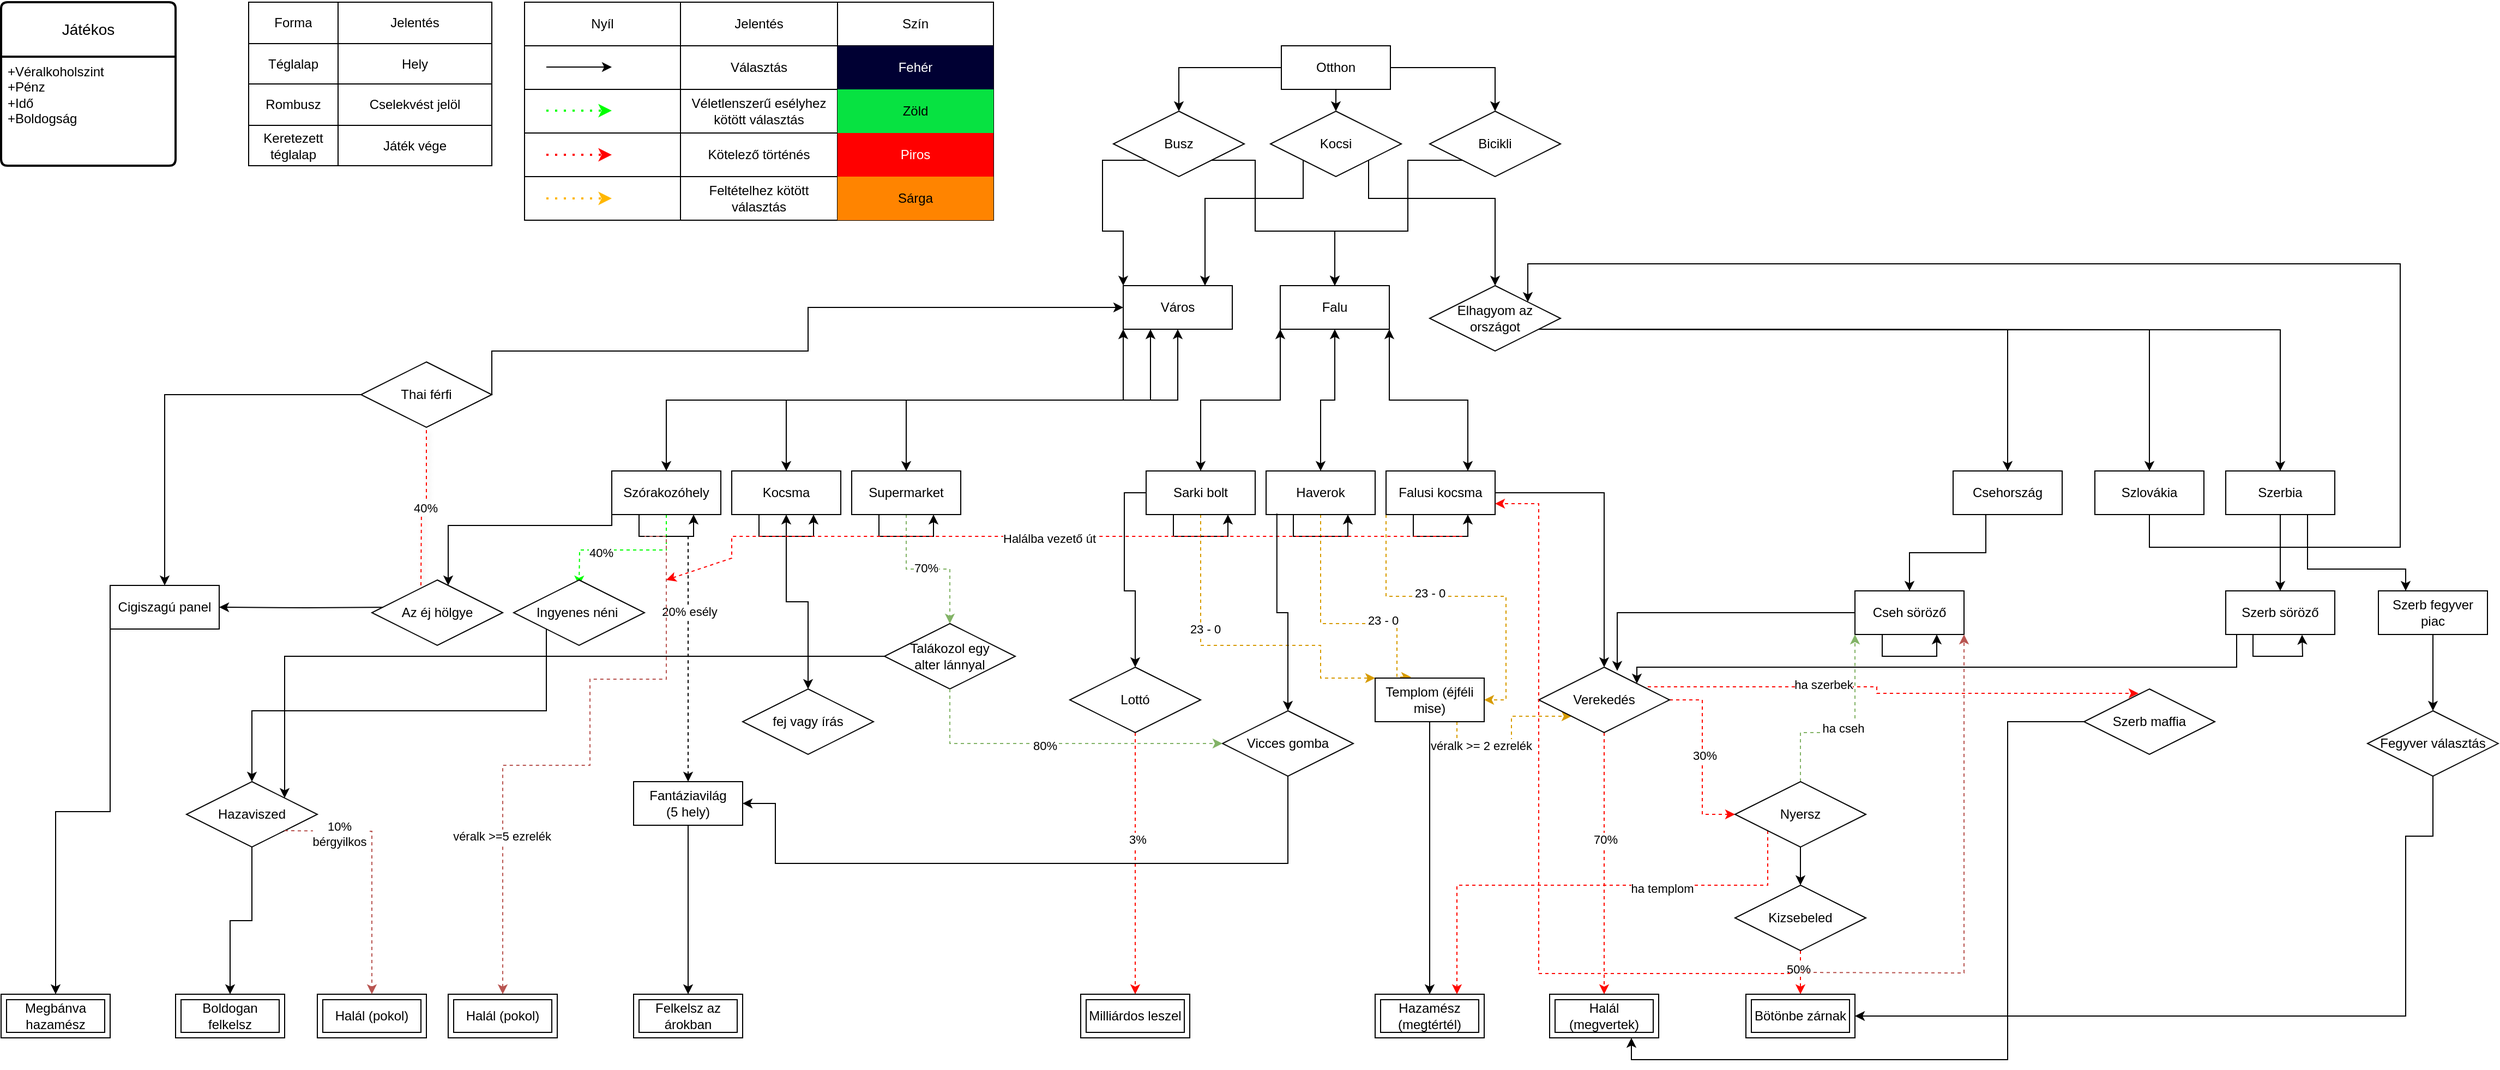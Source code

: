 <mxfile version="22.0.8" type="device">
  <diagram name="1 oldal" id="NKUjbfIIkNCAXG6hOmBV">
    <mxGraphModel dx="2261" dy="790" grid="1" gridSize="10" guides="1" tooltips="1" connect="1" arrows="1" fold="1" page="1" pageScale="1" pageWidth="827" pageHeight="1169" math="0" shadow="0">
      <root>
        <mxCell id="0" />
        <mxCell id="1" parent="0" />
        <mxCell id="3YcAJ76opa_9jH1ES2YX-13" style="edgeStyle=orthogonalEdgeStyle;rounded=0;orthogonalLoop=1;jettySize=auto;html=1;exitX=0;exitY=0.5;exitDx=0;exitDy=0;entryX=0.5;entryY=0;entryDx=0;entryDy=0;" parent="1" source="3YcAJ76opa_9jH1ES2YX-1" target="3YcAJ76opa_9jH1ES2YX-11" edge="1">
          <mxGeometry relative="1" as="geometry" />
        </mxCell>
        <mxCell id="3YcAJ76opa_9jH1ES2YX-14" style="edgeStyle=orthogonalEdgeStyle;rounded=0;orthogonalLoop=1;jettySize=auto;html=1;exitX=0.5;exitY=1;exitDx=0;exitDy=0;entryX=0.5;entryY=0;entryDx=0;entryDy=0;" parent="1" source="3YcAJ76opa_9jH1ES2YX-1" target="3YcAJ76opa_9jH1ES2YX-9" edge="1">
          <mxGeometry relative="1" as="geometry" />
        </mxCell>
        <mxCell id="3YcAJ76opa_9jH1ES2YX-15" style="edgeStyle=orthogonalEdgeStyle;rounded=0;orthogonalLoop=1;jettySize=auto;html=1;exitX=1;exitY=0.5;exitDx=0;exitDy=0;entryX=0.5;entryY=0;entryDx=0;entryDy=0;" parent="1" source="3YcAJ76opa_9jH1ES2YX-1" target="3YcAJ76opa_9jH1ES2YX-12" edge="1">
          <mxGeometry relative="1" as="geometry" />
        </mxCell>
        <mxCell id="3YcAJ76opa_9jH1ES2YX-1" value="Otthon" style="whiteSpace=wrap;html=1;align=center;" parent="1" vertex="1">
          <mxGeometry x="364" y="50" width="100" height="40" as="geometry" />
        </mxCell>
        <mxCell id="3YcAJ76opa_9jH1ES2YX-24" style="edgeStyle=orthogonalEdgeStyle;rounded=0;orthogonalLoop=1;jettySize=auto;html=1;exitX=0;exitY=1;exitDx=0;exitDy=0;entryX=0.5;entryY=0;entryDx=0;entryDy=0;startArrow=classic;startFill=1;" parent="1" source="3YcAJ76opa_9jH1ES2YX-5" target="3YcAJ76opa_9jH1ES2YX-23" edge="1">
          <mxGeometry relative="1" as="geometry" />
        </mxCell>
        <mxCell id="3YcAJ76opa_9jH1ES2YX-27" style="edgeStyle=orthogonalEdgeStyle;rounded=0;orthogonalLoop=1;jettySize=auto;html=1;exitX=0.25;exitY=1;exitDx=0;exitDy=0;entryX=0.5;entryY=0;entryDx=0;entryDy=0;startArrow=classic;startFill=1;" parent="1" source="3YcAJ76opa_9jH1ES2YX-5" target="3YcAJ76opa_9jH1ES2YX-25" edge="1">
          <mxGeometry relative="1" as="geometry" />
        </mxCell>
        <mxCell id="3YcAJ76opa_9jH1ES2YX-29" style="edgeStyle=orthogonalEdgeStyle;rounded=0;orthogonalLoop=1;jettySize=auto;html=1;exitX=0.5;exitY=1;exitDx=0;exitDy=0;entryX=0.5;entryY=0;entryDx=0;entryDy=0;startArrow=classic;startFill=1;" parent="1" source="3YcAJ76opa_9jH1ES2YX-5" target="3YcAJ76opa_9jH1ES2YX-28" edge="1">
          <mxGeometry relative="1" as="geometry" />
        </mxCell>
        <mxCell id="3YcAJ76opa_9jH1ES2YX-5" value="Város" style="whiteSpace=wrap;html=1;align=center;" parent="1" vertex="1">
          <mxGeometry x="219" y="270" width="100" height="40" as="geometry" />
        </mxCell>
        <mxCell id="3YcAJ76opa_9jH1ES2YX-33" style="edgeStyle=orthogonalEdgeStyle;rounded=0;orthogonalLoop=1;jettySize=auto;html=1;exitX=0;exitY=1;exitDx=0;exitDy=0;entryX=0.5;entryY=0;entryDx=0;entryDy=0;startArrow=classic;startFill=1;" parent="1" source="3YcAJ76opa_9jH1ES2YX-6" target="3YcAJ76opa_9jH1ES2YX-32" edge="1">
          <mxGeometry relative="1" as="geometry" />
        </mxCell>
        <mxCell id="3YcAJ76opa_9jH1ES2YX-49" style="edgeStyle=orthogonalEdgeStyle;rounded=0;orthogonalLoop=1;jettySize=auto;html=1;exitX=0.5;exitY=1;exitDx=0;exitDy=0;entryX=0.5;entryY=0;entryDx=0;entryDy=0;startArrow=classic;startFill=1;" parent="1" source="3YcAJ76opa_9jH1ES2YX-6" target="3YcAJ76opa_9jH1ES2YX-34" edge="1">
          <mxGeometry relative="1" as="geometry" />
        </mxCell>
        <mxCell id="3YcAJ76opa_9jH1ES2YX-52" style="edgeStyle=orthogonalEdgeStyle;rounded=0;orthogonalLoop=1;jettySize=auto;html=1;exitX=1;exitY=1;exitDx=0;exitDy=0;entryX=0.75;entryY=0;entryDx=0;entryDy=0;startArrow=classic;startFill=1;" parent="1" source="3YcAJ76opa_9jH1ES2YX-6" target="3YcAJ76opa_9jH1ES2YX-36" edge="1">
          <mxGeometry relative="1" as="geometry" />
        </mxCell>
        <mxCell id="3YcAJ76opa_9jH1ES2YX-6" value="Falu" style="whiteSpace=wrap;html=1;align=center;" parent="1" vertex="1">
          <mxGeometry x="363" y="270" width="100" height="40" as="geometry" />
        </mxCell>
        <mxCell id="3YcAJ76opa_9jH1ES2YX-46" style="edgeStyle=orthogonalEdgeStyle;rounded=0;orthogonalLoop=1;jettySize=auto;html=1;exitX=1;exitY=1;exitDx=0;exitDy=0;entryX=0.5;entryY=0;entryDx=0;entryDy=0;" parent="1" target="3YcAJ76opa_9jH1ES2YX-45" edge="1">
          <mxGeometry relative="1" as="geometry">
            <mxPoint x="610" y="310" as="sourcePoint" />
          </mxGeometry>
        </mxCell>
        <mxCell id="3YcAJ76opa_9jH1ES2YX-47" style="edgeStyle=orthogonalEdgeStyle;rounded=0;orthogonalLoop=1;jettySize=auto;html=1;exitX=0.75;exitY=1;exitDx=0;exitDy=0;entryX=0.5;entryY=0;entryDx=0;entryDy=0;" parent="1" target="3YcAJ76opa_9jH1ES2YX-44" edge="1">
          <mxGeometry relative="1" as="geometry">
            <mxPoint x="585" y="310" as="sourcePoint" />
          </mxGeometry>
        </mxCell>
        <mxCell id="3YcAJ76opa_9jH1ES2YX-48" style="edgeStyle=orthogonalEdgeStyle;rounded=0;orthogonalLoop=1;jettySize=auto;html=1;exitX=0.5;exitY=1;exitDx=0;exitDy=0;entryX=0.5;entryY=0;entryDx=0;entryDy=0;" parent="1" target="3YcAJ76opa_9jH1ES2YX-43" edge="1">
          <mxGeometry relative="1" as="geometry">
            <mxPoint x="560" y="310" as="sourcePoint" />
          </mxGeometry>
        </mxCell>
        <mxCell id="3YcAJ76opa_9jH1ES2YX-17" style="edgeStyle=orthogonalEdgeStyle;rounded=0;orthogonalLoop=1;jettySize=auto;html=1;exitX=1;exitY=1;exitDx=0;exitDy=0;entryX=0.5;entryY=0;entryDx=0;entryDy=0;" parent="1" source="3YcAJ76opa_9jH1ES2YX-9" edge="1">
          <mxGeometry relative="1" as="geometry">
            <mxPoint x="560" y="270" as="targetPoint" />
            <Array as="points">
              <mxPoint x="444" y="190" />
              <mxPoint x="560" y="190" />
            </Array>
          </mxGeometry>
        </mxCell>
        <mxCell id="3YcAJ76opa_9jH1ES2YX-21" style="edgeStyle=orthogonalEdgeStyle;rounded=0;orthogonalLoop=1;jettySize=auto;html=1;exitX=0;exitY=1;exitDx=0;exitDy=0;entryX=0.75;entryY=0;entryDx=0;entryDy=0;" parent="1" source="3YcAJ76opa_9jH1ES2YX-9" target="3YcAJ76opa_9jH1ES2YX-5" edge="1">
          <mxGeometry relative="1" as="geometry">
            <Array as="points">
              <mxPoint x="384" y="190" />
              <mxPoint x="294" y="190" />
            </Array>
          </mxGeometry>
        </mxCell>
        <mxCell id="3YcAJ76opa_9jH1ES2YX-9" value="Kocsi" style="shape=rhombus;perimeter=rhombusPerimeter;whiteSpace=wrap;html=1;align=center;" parent="1" vertex="1">
          <mxGeometry x="354" y="110" width="120" height="60" as="geometry" />
        </mxCell>
        <mxCell id="3YcAJ76opa_9jH1ES2YX-19" style="edgeStyle=orthogonalEdgeStyle;rounded=0;orthogonalLoop=1;jettySize=auto;html=1;exitX=1;exitY=1;exitDx=0;exitDy=0;entryX=0.5;entryY=0;entryDx=0;entryDy=0;" parent="1" source="3YcAJ76opa_9jH1ES2YX-11" target="3YcAJ76opa_9jH1ES2YX-6" edge="1">
          <mxGeometry relative="1" as="geometry">
            <Array as="points">
              <mxPoint x="340" y="155" />
              <mxPoint x="340" y="220" />
              <mxPoint x="413" y="220" />
            </Array>
          </mxGeometry>
        </mxCell>
        <mxCell id="3YcAJ76opa_9jH1ES2YX-22" style="edgeStyle=orthogonalEdgeStyle;rounded=0;orthogonalLoop=1;jettySize=auto;html=1;exitX=0;exitY=1;exitDx=0;exitDy=0;entryX=0;entryY=0;entryDx=0;entryDy=0;" parent="1" source="3YcAJ76opa_9jH1ES2YX-11" target="3YcAJ76opa_9jH1ES2YX-5" edge="1">
          <mxGeometry relative="1" as="geometry">
            <Array as="points">
              <mxPoint x="200" y="155" />
              <mxPoint x="200" y="220" />
              <mxPoint x="219" y="220" />
            </Array>
          </mxGeometry>
        </mxCell>
        <mxCell id="3YcAJ76opa_9jH1ES2YX-11" value="Busz" style="shape=rhombus;perimeter=rhombusPerimeter;whiteSpace=wrap;html=1;align=center;" parent="1" vertex="1">
          <mxGeometry x="210" y="110" width="120" height="60" as="geometry" />
        </mxCell>
        <mxCell id="3YcAJ76opa_9jH1ES2YX-20" style="edgeStyle=orthogonalEdgeStyle;rounded=0;orthogonalLoop=1;jettySize=auto;html=1;exitX=0;exitY=1;exitDx=0;exitDy=0;entryX=0.5;entryY=0;entryDx=0;entryDy=0;" parent="1" source="3YcAJ76opa_9jH1ES2YX-12" target="3YcAJ76opa_9jH1ES2YX-6" edge="1">
          <mxGeometry relative="1" as="geometry">
            <Array as="points">
              <mxPoint x="480" y="155" />
              <mxPoint x="480" y="220" />
              <mxPoint x="413" y="220" />
            </Array>
          </mxGeometry>
        </mxCell>
        <mxCell id="3YcAJ76opa_9jH1ES2YX-12" value="Bicikli" style="shape=rhombus;perimeter=rhombusPerimeter;whiteSpace=wrap;html=1;align=center;" parent="1" vertex="1">
          <mxGeometry x="500" y="110" width="120" height="60" as="geometry" />
        </mxCell>
        <mxCell id="3YcAJ76opa_9jH1ES2YX-58" style="edgeStyle=orthogonalEdgeStyle;rounded=0;orthogonalLoop=1;jettySize=auto;html=1;exitX=0;exitY=1;exitDx=0;exitDy=0;entryX=0.5;entryY=0;entryDx=0;entryDy=0;" parent="1" source="3YcAJ76opa_9jH1ES2YX-23" edge="1">
          <mxGeometry relative="1" as="geometry">
            <mxPoint x="-400" y="545" as="targetPoint" />
            <Array as="points">
              <mxPoint x="-250" y="490" />
              <mxPoint x="-400" y="490" />
            </Array>
          </mxGeometry>
        </mxCell>
        <mxCell id="3YcAJ76opa_9jH1ES2YX-59" style="edgeStyle=orthogonalEdgeStyle;rounded=0;orthogonalLoop=1;jettySize=auto;html=1;exitX=0.5;exitY=1;exitDx=0;exitDy=0;entryX=0.5;entryY=0;entryDx=0;entryDy=0;dashed=1;fillColor=#cdeb8b;strokeColor=#00ff00;" parent="1" source="3YcAJ76opa_9jH1ES2YX-23" edge="1">
          <mxGeometry relative="1" as="geometry">
            <mxPoint x="-280.0" y="545" as="targetPoint" />
          </mxGeometry>
        </mxCell>
        <mxCell id="3YcAJ76opa_9jH1ES2YX-119" value="40%" style="edgeLabel;html=1;align=center;verticalAlign=middle;resizable=0;points=[];" parent="3YcAJ76opa_9jH1ES2YX-59" vertex="1" connectable="0">
          <mxGeometry x="0.287" y="2" relative="1" as="geometry">
            <mxPoint as="offset" />
          </mxGeometry>
        </mxCell>
        <mxCell id="3YcAJ76opa_9jH1ES2YX-23" value="Szórakozóhely" style="whiteSpace=wrap;html=1;align=center;gradientColor=none;perimeterSpacing=0;glass=0;" parent="1" vertex="1">
          <mxGeometry x="-250" y="440" width="100" height="40" as="geometry" />
        </mxCell>
        <mxCell id="3YcAJ76opa_9jH1ES2YX-137" style="edgeStyle=orthogonalEdgeStyle;rounded=0;orthogonalLoop=1;jettySize=auto;html=1;exitX=0.5;exitY=1;exitDx=0;exitDy=0;entryX=0.5;entryY=0;entryDx=0;entryDy=0;startArrow=classic;startFill=1;" parent="1" source="3YcAJ76opa_9jH1ES2YX-25" target="3YcAJ76opa_9jH1ES2YX-136" edge="1">
          <mxGeometry relative="1" as="geometry" />
        </mxCell>
        <mxCell id="3YcAJ76opa_9jH1ES2YX-25" value="Kocsma" style="whiteSpace=wrap;html=1;align=center;" parent="1" vertex="1">
          <mxGeometry x="-140" y="440" width="100" height="40" as="geometry" />
        </mxCell>
        <mxCell id="3YcAJ76opa_9jH1ES2YX-132" style="edgeStyle=orthogonalEdgeStyle;rounded=0;orthogonalLoop=1;jettySize=auto;html=1;exitX=0.5;exitY=1;exitDx=0;exitDy=0;entryX=0.5;entryY=0;entryDx=0;entryDy=0;dashed=1;fillColor=#d5e8d4;strokeColor=#82b366;" parent="1" source="3YcAJ76opa_9jH1ES2YX-28" target="3YcAJ76opa_9jH1ES2YX-130" edge="1">
          <mxGeometry relative="1" as="geometry" />
        </mxCell>
        <mxCell id="3YcAJ76opa_9jH1ES2YX-133" value="70%" style="edgeLabel;html=1;align=center;verticalAlign=middle;resizable=0;points=[];" parent="3YcAJ76opa_9jH1ES2YX-132" vertex="1" connectable="0">
          <mxGeometry x="-0.036" y="1" relative="1" as="geometry">
            <mxPoint as="offset" />
          </mxGeometry>
        </mxCell>
        <mxCell id="3YcAJ76opa_9jH1ES2YX-28" value="Supermarket" style="whiteSpace=wrap;html=1;align=center;" parent="1" vertex="1">
          <mxGeometry x="-30" y="440" width="100" height="40" as="geometry" />
        </mxCell>
        <mxCell id="3YcAJ76opa_9jH1ES2YX-82" style="edgeStyle=orthogonalEdgeStyle;rounded=0;orthogonalLoop=1;jettySize=auto;html=1;exitX=0.5;exitY=1;exitDx=0;exitDy=0;entryX=0;entryY=0;entryDx=0;entryDy=0;dashed=1;fillColor=#ffe6cc;strokeColor=#d79b00;" parent="1" source="3YcAJ76opa_9jH1ES2YX-32" target="3YcAJ76opa_9jH1ES2YX-81" edge="1">
          <mxGeometry relative="1" as="geometry">
            <Array as="points">
              <mxPoint x="290" y="600" />
              <mxPoint x="400" y="600" />
            </Array>
          </mxGeometry>
        </mxCell>
        <mxCell id="3YcAJ76opa_9jH1ES2YX-85" value="23 - 0" style="edgeLabel;html=1;align=center;verticalAlign=middle;resizable=0;points=[];" parent="3YcAJ76opa_9jH1ES2YX-82" vertex="1" connectable="0">
          <mxGeometry x="-0.321" y="4" relative="1" as="geometry">
            <mxPoint as="offset" />
          </mxGeometry>
        </mxCell>
        <mxCell id="3YcAJ76opa_9jH1ES2YX-141" style="edgeStyle=orthogonalEdgeStyle;rounded=0;orthogonalLoop=1;jettySize=auto;html=1;entryX=0.5;entryY=0;entryDx=0;entryDy=0;" parent="1" source="3YcAJ76opa_9jH1ES2YX-32" target="3YcAJ76opa_9jH1ES2YX-140" edge="1">
          <mxGeometry relative="1" as="geometry">
            <mxPoint x="230" y="640" as="targetPoint" />
            <Array as="points">
              <mxPoint x="220" y="460" />
              <mxPoint x="220" y="550" />
              <mxPoint x="230" y="550" />
            </Array>
          </mxGeometry>
        </mxCell>
        <mxCell id="3YcAJ76opa_9jH1ES2YX-32" value="Sarki bolt" style="whiteSpace=wrap;html=1;align=center;" parent="1" vertex="1">
          <mxGeometry x="240" y="440" width="100" height="40" as="geometry" />
        </mxCell>
        <mxCell id="3YcAJ76opa_9jH1ES2YX-83" style="edgeStyle=orthogonalEdgeStyle;rounded=0;orthogonalLoop=1;jettySize=auto;html=1;exitX=0.5;exitY=1;exitDx=0;exitDy=0;entryX=0.33;entryY=-0.025;entryDx=0;entryDy=0;dashed=1;entryPerimeter=0;fillColor=#ffe6cc;strokeColor=#d79b00;" parent="1" source="3YcAJ76opa_9jH1ES2YX-34" target="3YcAJ76opa_9jH1ES2YX-81" edge="1">
          <mxGeometry relative="1" as="geometry">
            <Array as="points">
              <mxPoint x="400" y="580" />
              <mxPoint x="470" y="580" />
              <mxPoint x="470" y="629" />
            </Array>
          </mxGeometry>
        </mxCell>
        <mxCell id="3YcAJ76opa_9jH1ES2YX-86" value="23 - 0" style="edgeLabel;html=1;align=center;verticalAlign=middle;resizable=0;points=[];" parent="3YcAJ76opa_9jH1ES2YX-83" vertex="1" connectable="0">
          <mxGeometry x="0.354" y="3" relative="1" as="geometry">
            <mxPoint as="offset" />
          </mxGeometry>
        </mxCell>
        <mxCell id="3YcAJ76opa_9jH1ES2YX-34" value="Haverok" style="whiteSpace=wrap;html=1;align=center;" parent="1" vertex="1">
          <mxGeometry x="350" y="440" width="100" height="40" as="geometry" />
        </mxCell>
        <mxCell id="3YcAJ76opa_9jH1ES2YX-84" style="edgeStyle=orthogonalEdgeStyle;rounded=0;orthogonalLoop=1;jettySize=auto;html=1;exitX=0;exitY=1;exitDx=0;exitDy=0;entryX=1;entryY=0.5;entryDx=0;entryDy=0;dashed=1;fillColor=#ffe6cc;strokeColor=#d79b00;" parent="1" source="3YcAJ76opa_9jH1ES2YX-36" target="3YcAJ76opa_9jH1ES2YX-81" edge="1">
          <mxGeometry relative="1" as="geometry" />
        </mxCell>
        <mxCell id="3YcAJ76opa_9jH1ES2YX-87" value="23 - 0" style="edgeLabel;html=1;align=center;verticalAlign=middle;resizable=0;points=[];" parent="3YcAJ76opa_9jH1ES2YX-84" vertex="1" connectable="0">
          <mxGeometry x="-0.234" y="3" relative="1" as="geometry">
            <mxPoint as="offset" />
          </mxGeometry>
        </mxCell>
        <mxCell id="3YcAJ76opa_9jH1ES2YX-146" style="edgeStyle=orthogonalEdgeStyle;rounded=0;orthogonalLoop=1;jettySize=auto;html=1;exitX=1;exitY=0.5;exitDx=0;exitDy=0;entryX=0.5;entryY=0;entryDx=0;entryDy=0;" parent="1" source="3YcAJ76opa_9jH1ES2YX-36" target="3YcAJ76opa_9jH1ES2YX-145" edge="1">
          <mxGeometry relative="1" as="geometry" />
        </mxCell>
        <mxCell id="3YcAJ76opa_9jH1ES2YX-36" value="Falusi kocsma" style="whiteSpace=wrap;html=1;align=center;" parent="1" vertex="1">
          <mxGeometry x="460" y="440" width="100" height="40" as="geometry" />
        </mxCell>
        <mxCell id="3YcAJ76opa_9jH1ES2YX-164" style="edgeStyle=orthogonalEdgeStyle;rounded=0;orthogonalLoop=1;jettySize=auto;html=1;entryX=0.5;entryY=0;entryDx=0;entryDy=0;startArrow=none;startFill=0;" parent="1" source="3YcAJ76opa_9jH1ES2YX-43" target="3YcAJ76opa_9jH1ES2YX-162" edge="1">
          <mxGeometry relative="1" as="geometry">
            <Array as="points">
              <mxPoint x="1010" y="515" />
              <mxPoint x="940" y="515" />
            </Array>
          </mxGeometry>
        </mxCell>
        <mxCell id="3YcAJ76opa_9jH1ES2YX-43" value="Csehország" style="whiteSpace=wrap;html=1;align=center;" parent="1" vertex="1">
          <mxGeometry x="980" y="440" width="100" height="40" as="geometry" />
        </mxCell>
        <mxCell id="cASwnKAZ-W6fKyCNoYo4-20" style="edgeStyle=orthogonalEdgeStyle;rounded=0;orthogonalLoop=1;jettySize=auto;html=1;entryX=1;entryY=0;entryDx=0;entryDy=0;exitX=0.5;exitY=1;exitDx=0;exitDy=0;" parent="1" source="3YcAJ76opa_9jH1ES2YX-44" target="3YcAJ76opa_9jH1ES2YX-159" edge="1">
          <mxGeometry relative="1" as="geometry">
            <Array as="points">
              <mxPoint x="1160" y="510" />
              <mxPoint x="1390" y="510" />
              <mxPoint x="1390" y="250" />
              <mxPoint x="590" y="250" />
            </Array>
          </mxGeometry>
        </mxCell>
        <mxCell id="3YcAJ76opa_9jH1ES2YX-44" value="Szlovákia" style="whiteSpace=wrap;html=1;align=center;" parent="1" vertex="1">
          <mxGeometry x="1110" y="440" width="100" height="40" as="geometry" />
        </mxCell>
        <mxCell id="cASwnKAZ-W6fKyCNoYo4-22" style="edgeStyle=orthogonalEdgeStyle;rounded=0;orthogonalLoop=1;jettySize=auto;html=1;entryX=0.5;entryY=0;entryDx=0;entryDy=0;" parent="1" source="3YcAJ76opa_9jH1ES2YX-45" target="cASwnKAZ-W6fKyCNoYo4-21" edge="1">
          <mxGeometry relative="1" as="geometry" />
        </mxCell>
        <mxCell id="cASwnKAZ-W6fKyCNoYo4-32" style="edgeStyle=orthogonalEdgeStyle;rounded=0;orthogonalLoop=1;jettySize=auto;html=1;exitX=0.75;exitY=1;exitDx=0;exitDy=0;entryX=0.25;entryY=0;entryDx=0;entryDy=0;" parent="1" source="3YcAJ76opa_9jH1ES2YX-45" target="cASwnKAZ-W6fKyCNoYo4-30" edge="1">
          <mxGeometry relative="1" as="geometry">
            <Array as="points">
              <mxPoint x="1305" y="530" />
              <mxPoint x="1395" y="530" />
            </Array>
          </mxGeometry>
        </mxCell>
        <mxCell id="3YcAJ76opa_9jH1ES2YX-45" value="Szerbia" style="whiteSpace=wrap;html=1;align=center;" parent="1" vertex="1">
          <mxGeometry x="1230" y="440" width="100" height="40" as="geometry" />
        </mxCell>
        <mxCell id="3YcAJ76opa_9jH1ES2YX-99" style="edgeStyle=orthogonalEdgeStyle;rounded=0;orthogonalLoop=1;jettySize=auto;html=1;exitX=0;exitY=0.5;exitDx=0;exitDy=0;entryX=1;entryY=0.5;entryDx=0;entryDy=0;" parent="1" target="3YcAJ76opa_9jH1ES2YX-98" edge="1">
          <mxGeometry relative="1" as="geometry">
            <mxPoint x="-450.0" y="565" as="sourcePoint" />
          </mxGeometry>
        </mxCell>
        <mxCell id="3YcAJ76opa_9jH1ES2YX-104" style="edgeStyle=orthogonalEdgeStyle;rounded=0;orthogonalLoop=1;jettySize=auto;html=1;exitX=0.25;exitY=0;exitDx=0;exitDy=0;endArrow=none;endFill=0;shadow=1;dashed=1;entryX=0.5;entryY=1;entryDx=0;entryDy=0;fillColor=#f8cecc;strokeColor=#ff0800;" parent="1" target="3YcAJ76opa_9jH1ES2YX-109" edge="1">
          <mxGeometry relative="1" as="geometry">
            <mxPoint x="-422.0" y="402" as="targetPoint" />
            <mxPoint x="-425.0" y="545" as="sourcePoint" />
          </mxGeometry>
        </mxCell>
        <mxCell id="3YcAJ76opa_9jH1ES2YX-105" value="40%" style="edgeLabel;html=1;align=center;verticalAlign=middle;resizable=0;points=[];" parent="3YcAJ76opa_9jH1ES2YX-104" vertex="1" connectable="0">
          <mxGeometry x="-0.018" y="-2" relative="1" as="geometry">
            <mxPoint x="2" y="-1" as="offset" />
          </mxGeometry>
        </mxCell>
        <mxCell id="3YcAJ76opa_9jH1ES2YX-116" style="edgeStyle=orthogonalEdgeStyle;rounded=0;orthogonalLoop=1;jettySize=auto;html=1;exitX=0;exitY=1;exitDx=0;exitDy=0;entryX=0.5;entryY=0;entryDx=0;entryDy=0;" parent="1" source="3YcAJ76opa_9jH1ES2YX-161" target="3YcAJ76opa_9jH1ES2YX-115" edge="1">
          <mxGeometry relative="1" as="geometry">
            <mxPoint x="-280.0" y="585" as="sourcePoint" />
            <Array as="points">
              <mxPoint x="-310" y="660" />
              <mxPoint x="-580" y="660" />
            </Array>
          </mxGeometry>
        </mxCell>
        <mxCell id="3YcAJ76opa_9jH1ES2YX-63" style="edgeStyle=orthogonalEdgeStyle;rounded=0;orthogonalLoop=1;jettySize=auto;html=1;exitX=0.25;exitY=1;exitDx=0;exitDy=0;entryX=0.75;entryY=1;entryDx=0;entryDy=0;" parent="1" source="3YcAJ76opa_9jH1ES2YX-23" target="3YcAJ76opa_9jH1ES2YX-23" edge="1">
          <mxGeometry relative="1" as="geometry">
            <Array as="points">
              <mxPoint x="-225" y="500" />
              <mxPoint x="-175" y="500" />
            </Array>
          </mxGeometry>
        </mxCell>
        <mxCell id="3YcAJ76opa_9jH1ES2YX-64" style="edgeStyle=orthogonalEdgeStyle;rounded=0;orthogonalLoop=1;jettySize=auto;html=1;exitX=0.25;exitY=1;exitDx=0;exitDy=0;entryX=0.75;entryY=1;entryDx=0;entryDy=0;" parent="1" source="3YcAJ76opa_9jH1ES2YX-25" target="3YcAJ76opa_9jH1ES2YX-25" edge="1">
          <mxGeometry relative="1" as="geometry" />
        </mxCell>
        <mxCell id="3YcAJ76opa_9jH1ES2YX-65" style="edgeStyle=orthogonalEdgeStyle;rounded=0;orthogonalLoop=1;jettySize=auto;html=1;exitX=0.25;exitY=1;exitDx=0;exitDy=0;entryX=0.75;entryY=1;entryDx=0;entryDy=0;" parent="1" source="3YcAJ76opa_9jH1ES2YX-28" target="3YcAJ76opa_9jH1ES2YX-28" edge="1">
          <mxGeometry relative="1" as="geometry" />
        </mxCell>
        <mxCell id="3YcAJ76opa_9jH1ES2YX-66" style="edgeStyle=orthogonalEdgeStyle;rounded=0;orthogonalLoop=1;jettySize=auto;html=1;exitX=0.25;exitY=1;exitDx=0;exitDy=0;entryX=0.75;entryY=1;entryDx=0;entryDy=0;" parent="1" source="3YcAJ76opa_9jH1ES2YX-32" target="3YcAJ76opa_9jH1ES2YX-32" edge="1">
          <mxGeometry relative="1" as="geometry" />
        </mxCell>
        <mxCell id="3YcAJ76opa_9jH1ES2YX-67" style="edgeStyle=orthogonalEdgeStyle;rounded=0;orthogonalLoop=1;jettySize=auto;html=1;exitX=0.25;exitY=1;exitDx=0;exitDy=0;entryX=0.75;entryY=1;entryDx=0;entryDy=0;" parent="1" source="3YcAJ76opa_9jH1ES2YX-34" target="3YcAJ76opa_9jH1ES2YX-34" edge="1">
          <mxGeometry relative="1" as="geometry" />
        </mxCell>
        <mxCell id="3YcAJ76opa_9jH1ES2YX-68" style="edgeStyle=orthogonalEdgeStyle;rounded=0;orthogonalLoop=1;jettySize=auto;html=1;exitX=0.25;exitY=1;exitDx=0;exitDy=0;entryX=0.75;entryY=1;entryDx=0;entryDy=0;" parent="1" source="3YcAJ76opa_9jH1ES2YX-36" target="3YcAJ76opa_9jH1ES2YX-36" edge="1">
          <mxGeometry relative="1" as="geometry" />
        </mxCell>
        <mxCell id="3YcAJ76opa_9jH1ES2YX-72" style="edgeStyle=orthogonalEdgeStyle;rounded=0;orthogonalLoop=1;jettySize=auto;html=1;exitX=0.5;exitY=1;exitDx=0;exitDy=0;entryX=0.5;entryY=0;entryDx=0;entryDy=0;" parent="1" source="3YcAJ76opa_9jH1ES2YX-71" target="3YcAJ76opa_9jH1ES2YX-90" edge="1">
          <mxGeometry relative="1" as="geometry">
            <mxPoint x="-180.0" y="920" as="targetPoint" />
          </mxGeometry>
        </mxCell>
        <mxCell id="3YcAJ76opa_9jH1ES2YX-75" style="edgeStyle=orthogonalEdgeStyle;rounded=0;orthogonalLoop=1;jettySize=auto;html=1;startArrow=classic;startFill=1;endArrow=none;endFill=0;dashed=1;" parent="1" source="3YcAJ76opa_9jH1ES2YX-71" edge="1">
          <mxGeometry relative="1" as="geometry">
            <mxPoint x="-180.0" y="500" as="targetPoint" />
          </mxGeometry>
        </mxCell>
        <mxCell id="3YcAJ76opa_9jH1ES2YX-76" value="20% esély" style="edgeLabel;html=1;align=center;verticalAlign=middle;resizable=0;points=[];" parent="3YcAJ76opa_9jH1ES2YX-75" vertex="1" connectable="0">
          <mxGeometry x="0.391" relative="1" as="geometry">
            <mxPoint as="offset" />
          </mxGeometry>
        </mxCell>
        <mxCell id="3YcAJ76opa_9jH1ES2YX-71" value="Fantáziavilág &lt;br&gt;(5 hely)" style="whiteSpace=wrap;html=1;align=center;" parent="1" vertex="1">
          <mxGeometry x="-230" y="725" width="100" height="40" as="geometry" />
        </mxCell>
        <mxCell id="3YcAJ76opa_9jH1ES2YX-78" style="edgeStyle=orthogonalEdgeStyle;rounded=0;orthogonalLoop=1;jettySize=auto;html=1;endArrow=none;endFill=0;startArrow=classic;startFill=1;dashed=1;exitX=0.5;exitY=0;exitDx=0;exitDy=0;fillColor=#f8cecc;strokeColor=#b85450;" parent="1" source="3YcAJ76opa_9jH1ES2YX-91" edge="1">
          <mxGeometry relative="1" as="geometry">
            <mxPoint x="-220.0" y="500" as="targetPoint" />
            <mxPoint x="-430" y="760" as="sourcePoint" />
            <Array as="points">
              <mxPoint x="-350" y="710" />
              <mxPoint x="-270" y="710" />
              <mxPoint x="-270" y="631" />
              <mxPoint x="-200" y="631" />
              <mxPoint x="-200" y="500" />
            </Array>
          </mxGeometry>
        </mxCell>
        <mxCell id="3YcAJ76opa_9jH1ES2YX-79" value="véralk &amp;gt;=5 ezrelék&lt;br&gt;" style="edgeLabel;html=1;align=center;verticalAlign=middle;resizable=0;points=[];" parent="3YcAJ76opa_9jH1ES2YX-78" vertex="1" connectable="0">
          <mxGeometry x="-0.508" y="1" relative="1" as="geometry">
            <mxPoint as="offset" />
          </mxGeometry>
        </mxCell>
        <mxCell id="3YcAJ76opa_9jH1ES2YX-80" value="" style="endArrow=none;html=1;rounded=0;dashed=1;endFill=0;startArrow=classic;startFill=1;fillColor=#e51400;strokeColor=#ff0000;" parent="1" edge="1">
          <mxGeometry relative="1" as="geometry">
            <mxPoint x="-200" y="540" as="sourcePoint" />
            <mxPoint x="530" y="500" as="targetPoint" />
            <Array as="points">
              <mxPoint x="-140" y="520" />
              <mxPoint x="-140" y="500" />
            </Array>
          </mxGeometry>
        </mxCell>
        <mxCell id="3YcAJ76opa_9jH1ES2YX-88" value="Halálba vezető út" style="edgeLabel;html=1;align=center;verticalAlign=middle;resizable=0;points=[];" parent="3YcAJ76opa_9jH1ES2YX-80" vertex="1" connectable="0">
          <mxGeometry x="-0.007" y="-2" relative="1" as="geometry">
            <mxPoint as="offset" />
          </mxGeometry>
        </mxCell>
        <mxCell id="3YcAJ76opa_9jH1ES2YX-94" style="edgeStyle=orthogonalEdgeStyle;rounded=0;orthogonalLoop=1;jettySize=auto;html=1;exitX=0.5;exitY=1;exitDx=0;exitDy=0;entryX=0.5;entryY=0;entryDx=0;entryDy=0;" parent="1" source="3YcAJ76opa_9jH1ES2YX-81" target="3YcAJ76opa_9jH1ES2YX-93" edge="1">
          <mxGeometry relative="1" as="geometry" />
        </mxCell>
        <mxCell id="3YcAJ76opa_9jH1ES2YX-150" style="edgeStyle=orthogonalEdgeStyle;rounded=0;orthogonalLoop=1;jettySize=auto;html=1;exitX=0.75;exitY=1;exitDx=0;exitDy=0;entryX=0;entryY=1;entryDx=0;entryDy=0;dashed=1;fillColor=#ffe6cc;strokeColor=#d79b00;" parent="1" source="3YcAJ76opa_9jH1ES2YX-81" target="3YcAJ76opa_9jH1ES2YX-145" edge="1">
          <mxGeometry relative="1" as="geometry" />
        </mxCell>
        <mxCell id="3YcAJ76opa_9jH1ES2YX-152" value="véralk &amp;gt;= 2 ezrelék" style="edgeLabel;html=1;align=center;verticalAlign=middle;resizable=0;points=[];" parent="3YcAJ76opa_9jH1ES2YX-150" vertex="1" connectable="0">
          <mxGeometry x="-0.439" y="-2" relative="1" as="geometry">
            <mxPoint as="offset" />
          </mxGeometry>
        </mxCell>
        <mxCell id="3YcAJ76opa_9jH1ES2YX-81" value="Templom (éjféli mise)" style="whiteSpace=wrap;html=1;align=center;" parent="1" vertex="1">
          <mxGeometry x="450" y="630" width="100" height="40" as="geometry" />
        </mxCell>
        <mxCell id="3YcAJ76opa_9jH1ES2YX-90" value="Felkelsz az árokban" style="shape=ext;margin=3;double=1;whiteSpace=wrap;html=1;align=center;" parent="1" vertex="1">
          <mxGeometry x="-230" y="920" width="100" height="40" as="geometry" />
        </mxCell>
        <mxCell id="3YcAJ76opa_9jH1ES2YX-91" value="Halál (pokol)" style="shape=ext;margin=3;double=1;whiteSpace=wrap;html=1;align=center;" parent="1" vertex="1">
          <mxGeometry x="-400" y="920" width="100" height="40" as="geometry" />
        </mxCell>
        <mxCell id="3YcAJ76opa_9jH1ES2YX-93" value="Hazamész (megtértél)" style="shape=ext;margin=3;double=1;whiteSpace=wrap;html=1;align=center;" parent="1" vertex="1">
          <mxGeometry x="450" y="920" width="100" height="40" as="geometry" />
        </mxCell>
        <mxCell id="3YcAJ76opa_9jH1ES2YX-112" style="edgeStyle=orthogonalEdgeStyle;rounded=0;orthogonalLoop=1;jettySize=auto;html=1;exitX=0;exitY=1;exitDx=0;exitDy=0;entryX=0.5;entryY=0;entryDx=0;entryDy=0;" parent="1" source="3YcAJ76opa_9jH1ES2YX-98" target="3YcAJ76opa_9jH1ES2YX-111" edge="1">
          <mxGeometry relative="1" as="geometry" />
        </mxCell>
        <mxCell id="3YcAJ76opa_9jH1ES2YX-98" value="Cigiszagú panel" style="whiteSpace=wrap;html=1;align=center;" parent="1" vertex="1">
          <mxGeometry x="-710" y="545" width="100" height="40" as="geometry" />
        </mxCell>
        <mxCell id="3YcAJ76opa_9jH1ES2YX-108" style="edgeStyle=orthogonalEdgeStyle;rounded=0;orthogonalLoop=1;jettySize=auto;html=1;entryX=0.5;entryY=0;entryDx=0;entryDy=0;exitX=0;exitY=0.5;exitDx=0;exitDy=0;" parent="1" source="3YcAJ76opa_9jH1ES2YX-109" target="3YcAJ76opa_9jH1ES2YX-98" edge="1">
          <mxGeometry relative="1" as="geometry">
            <mxPoint x="-480" y="380" as="sourcePoint" />
          </mxGeometry>
        </mxCell>
        <mxCell id="3YcAJ76opa_9jH1ES2YX-110" style="edgeStyle=orthogonalEdgeStyle;rounded=0;orthogonalLoop=1;jettySize=auto;html=1;exitX=1;exitY=0.5;exitDx=0;exitDy=0;entryX=0;entryY=0.5;entryDx=0;entryDy=0;" parent="1" source="3YcAJ76opa_9jH1ES2YX-109" target="3YcAJ76opa_9jH1ES2YX-5" edge="1">
          <mxGeometry relative="1" as="geometry">
            <Array as="points">
              <mxPoint x="-360" y="330" />
              <mxPoint x="-70" y="330" />
              <mxPoint x="-70" y="290" />
            </Array>
          </mxGeometry>
        </mxCell>
        <mxCell id="3YcAJ76opa_9jH1ES2YX-109" value="Thai férfi" style="shape=rhombus;perimeter=rhombusPerimeter;whiteSpace=wrap;html=1;align=center;" parent="1" vertex="1">
          <mxGeometry x="-480" y="340" width="120" height="60" as="geometry" />
        </mxCell>
        <mxCell id="3YcAJ76opa_9jH1ES2YX-111" value="Megbánva hazamész" style="shape=ext;margin=3;double=1;whiteSpace=wrap;html=1;align=center;" parent="1" vertex="1">
          <mxGeometry x="-810" y="920" width="100" height="40" as="geometry" />
        </mxCell>
        <mxCell id="3YcAJ76opa_9jH1ES2YX-118" style="edgeStyle=orthogonalEdgeStyle;rounded=0;orthogonalLoop=1;jettySize=auto;html=1;exitX=0.5;exitY=1;exitDx=0;exitDy=0;entryX=0.5;entryY=0;entryDx=0;entryDy=0;" parent="1" source="3YcAJ76opa_9jH1ES2YX-115" target="3YcAJ76opa_9jH1ES2YX-117" edge="1">
          <mxGeometry relative="1" as="geometry" />
        </mxCell>
        <mxCell id="3YcAJ76opa_9jH1ES2YX-115" value="Hazaviszed" style="shape=rhombus;perimeter=rhombusPerimeter;whiteSpace=wrap;html=1;align=center;" parent="1" vertex="1">
          <mxGeometry x="-640" y="725" width="120" height="60" as="geometry" />
        </mxCell>
        <mxCell id="3YcAJ76opa_9jH1ES2YX-117" value="Boldogan felkelsz" style="shape=ext;margin=3;double=1;whiteSpace=wrap;html=1;align=center;" parent="1" vertex="1">
          <mxGeometry x="-650" y="920" width="100" height="40" as="geometry" />
        </mxCell>
        <mxCell id="3YcAJ76opa_9jH1ES2YX-123" value="Halál (pokol)" style="shape=ext;margin=3;double=1;whiteSpace=wrap;html=1;align=center;" parent="1" vertex="1">
          <mxGeometry x="-520" y="920" width="100" height="40" as="geometry" />
        </mxCell>
        <mxCell id="3YcAJ76opa_9jH1ES2YX-124" style="edgeStyle=orthogonalEdgeStyle;rounded=0;orthogonalLoop=1;jettySize=auto;html=1;exitX=1;exitY=1;exitDx=0;exitDy=0;entryX=0.5;entryY=0;entryDx=0;entryDy=0;dashed=1;fillColor=#f8cecc;strokeColor=#b85450;" parent="1" target="3YcAJ76opa_9jH1ES2YX-123" edge="1">
          <mxGeometry relative="1" as="geometry">
            <mxPoint x="-550" y="770" as="sourcePoint" />
            <mxPoint x="-455" y="920" as="targetPoint" />
          </mxGeometry>
        </mxCell>
        <mxCell id="3YcAJ76opa_9jH1ES2YX-125" value="10%&lt;br&gt;bérgyilkos" style="edgeLabel;html=1;align=center;verticalAlign=middle;resizable=0;points=[];" parent="3YcAJ76opa_9jH1ES2YX-124" vertex="1" connectable="0">
          <mxGeometry x="-0.567" y="-2" relative="1" as="geometry">
            <mxPoint as="offset" />
          </mxGeometry>
        </mxCell>
        <mxCell id="3YcAJ76opa_9jH1ES2YX-134" style="edgeStyle=orthogonalEdgeStyle;rounded=0;orthogonalLoop=1;jettySize=auto;html=1;exitX=0;exitY=0.5;exitDx=0;exitDy=0;entryX=1;entryY=0;entryDx=0;entryDy=0;" parent="1" source="3YcAJ76opa_9jH1ES2YX-130" target="3YcAJ76opa_9jH1ES2YX-115" edge="1">
          <mxGeometry relative="1" as="geometry" />
        </mxCell>
        <mxCell id="3YcAJ76opa_9jH1ES2YX-130" value="Talákozol egy&lt;br&gt;alter lánnyal" style="shape=rhombus;perimeter=rhombusPerimeter;whiteSpace=wrap;html=1;align=center;" parent="1" vertex="1">
          <mxGeometry y="580" width="120" height="60" as="geometry" />
        </mxCell>
        <mxCell id="3YcAJ76opa_9jH1ES2YX-136" value="fej vagy írás" style="shape=rhombus;perimeter=rhombusPerimeter;whiteSpace=wrap;html=1;align=center;" parent="1" vertex="1">
          <mxGeometry x="-130" y="640" width="120" height="60" as="geometry" />
        </mxCell>
        <mxCell id="3YcAJ76opa_9jH1ES2YX-143" style="edgeStyle=orthogonalEdgeStyle;rounded=0;orthogonalLoop=1;jettySize=auto;html=1;dashed=1;fillColor=#f8cecc;strokeColor=#ff0800;" parent="1" source="3YcAJ76opa_9jH1ES2YX-140" target="3YcAJ76opa_9jH1ES2YX-142" edge="1">
          <mxGeometry relative="1" as="geometry" />
        </mxCell>
        <mxCell id="3YcAJ76opa_9jH1ES2YX-144" value="3%" style="edgeLabel;html=1;align=center;verticalAlign=middle;resizable=0;points=[];" parent="3YcAJ76opa_9jH1ES2YX-143" vertex="1" connectable="0">
          <mxGeometry x="-0.183" y="2" relative="1" as="geometry">
            <mxPoint as="offset" />
          </mxGeometry>
        </mxCell>
        <mxCell id="3YcAJ76opa_9jH1ES2YX-140" value="Lottó" style="shape=rhombus;perimeter=rhombusPerimeter;whiteSpace=wrap;html=1;align=center;" parent="1" vertex="1">
          <mxGeometry x="170" y="620" width="120" height="60" as="geometry" />
        </mxCell>
        <mxCell id="3YcAJ76opa_9jH1ES2YX-142" value="Milliárdos leszel" style="shape=ext;margin=3;double=1;whiteSpace=wrap;html=1;align=center;" parent="1" vertex="1">
          <mxGeometry x="180" y="920" width="100" height="40" as="geometry" />
        </mxCell>
        <mxCell id="3YcAJ76opa_9jH1ES2YX-148" style="edgeStyle=orthogonalEdgeStyle;rounded=0;orthogonalLoop=1;jettySize=auto;html=1;exitX=0.5;exitY=1;exitDx=0;exitDy=0;entryX=0.5;entryY=0;entryDx=0;entryDy=0;dashed=1;fillColor=#f8cecc;strokeColor=#ff0800;" parent="1" source="3YcAJ76opa_9jH1ES2YX-145" target="3YcAJ76opa_9jH1ES2YX-147" edge="1">
          <mxGeometry relative="1" as="geometry" />
        </mxCell>
        <mxCell id="3YcAJ76opa_9jH1ES2YX-149" value="70%" style="edgeLabel;html=1;align=center;verticalAlign=middle;resizable=0;points=[];" parent="3YcAJ76opa_9jH1ES2YX-148" vertex="1" connectable="0">
          <mxGeometry x="-0.183" y="5" relative="1" as="geometry">
            <mxPoint x="-4" as="offset" />
          </mxGeometry>
        </mxCell>
        <mxCell id="cASwnKAZ-W6fKyCNoYo4-8" style="edgeStyle=orthogonalEdgeStyle;rounded=0;orthogonalLoop=1;jettySize=auto;html=1;entryX=0;entryY=0.5;entryDx=0;entryDy=0;dashed=1;fillColor=#f8cecc;strokeColor=#ff0800;" parent="1" source="3YcAJ76opa_9jH1ES2YX-145" target="cASwnKAZ-W6fKyCNoYo4-7" edge="1">
          <mxGeometry relative="1" as="geometry" />
        </mxCell>
        <mxCell id="cASwnKAZ-W6fKyCNoYo4-9" value="30%" style="edgeLabel;html=1;align=center;verticalAlign=middle;resizable=0;points=[];" parent="cASwnKAZ-W6fKyCNoYo4-8" vertex="1" connectable="0">
          <mxGeometry x="-0.025" y="2" relative="1" as="geometry">
            <mxPoint as="offset" />
          </mxGeometry>
        </mxCell>
        <mxCell id="cASwnKAZ-W6fKyCNoYo4-27" style="edgeStyle=orthogonalEdgeStyle;rounded=0;orthogonalLoop=1;jettySize=auto;html=1;entryX=0.417;entryY=0.067;entryDx=0;entryDy=0;exitX=0.833;exitY=0.3;exitDx=0;exitDy=0;exitPerimeter=0;dashed=1;entryPerimeter=0;fillColor=#f8cecc;strokeColor=#ff0800;" parent="1" source="3YcAJ76opa_9jH1ES2YX-145" target="cASwnKAZ-W6fKyCNoYo4-25" edge="1">
          <mxGeometry relative="1" as="geometry">
            <mxPoint x="720" y="635.0" as="sourcePoint" />
            <mxPoint x="1130" y="640" as="targetPoint" />
          </mxGeometry>
        </mxCell>
        <mxCell id="cASwnKAZ-W6fKyCNoYo4-28" value="ha szerbek" style="edgeLabel;html=1;align=center;verticalAlign=middle;resizable=0;points=[];" parent="cASwnKAZ-W6fKyCNoYo4-27" vertex="1" connectable="0">
          <mxGeometry x="-0.293" y="2" relative="1" as="geometry">
            <mxPoint as="offset" />
          </mxGeometry>
        </mxCell>
        <mxCell id="3YcAJ76opa_9jH1ES2YX-145" value="Verekedés" style="shape=rhombus;perimeter=rhombusPerimeter;whiteSpace=wrap;html=1;align=center;" parent="1" vertex="1">
          <mxGeometry x="600" y="620" width="120" height="60" as="geometry" />
        </mxCell>
        <mxCell id="3YcAJ76opa_9jH1ES2YX-147" value="Halál (megvertek)" style="shape=ext;margin=3;double=1;whiteSpace=wrap;html=1;align=center;" parent="1" vertex="1">
          <mxGeometry x="610" y="920" width="100" height="40" as="geometry" />
        </mxCell>
        <mxCell id="3YcAJ76opa_9jH1ES2YX-158" style="edgeStyle=orthogonalEdgeStyle;rounded=0;orthogonalLoop=1;jettySize=auto;html=1;entryX=1;entryY=0.5;entryDx=0;entryDy=0;" parent="1" source="3YcAJ76opa_9jH1ES2YX-153" target="3YcAJ76opa_9jH1ES2YX-71" edge="1">
          <mxGeometry relative="1" as="geometry">
            <Array as="points">
              <mxPoint x="370" y="800" />
              <mxPoint x="-100" y="800" />
              <mxPoint x="-100" y="745" />
            </Array>
          </mxGeometry>
        </mxCell>
        <mxCell id="3YcAJ76opa_9jH1ES2YX-153" value="Vicces gomba" style="shape=rhombus;perimeter=rhombusPerimeter;whiteSpace=wrap;html=1;align=center;" parent="1" vertex="1">
          <mxGeometry x="310" y="660" width="120" height="60" as="geometry" />
        </mxCell>
        <mxCell id="3YcAJ76opa_9jH1ES2YX-154" style="edgeStyle=orthogonalEdgeStyle;rounded=0;orthogonalLoop=1;jettySize=auto;html=1;entryX=0.099;entryY=0.977;entryDx=0;entryDy=0;entryPerimeter=0;startArrow=classic;startFill=1;endArrow=none;endFill=0;" parent="1" source="3YcAJ76opa_9jH1ES2YX-153" target="3YcAJ76opa_9jH1ES2YX-34" edge="1">
          <mxGeometry relative="1" as="geometry" />
        </mxCell>
        <mxCell id="3YcAJ76opa_9jH1ES2YX-156" style="edgeStyle=orthogonalEdgeStyle;rounded=0;orthogonalLoop=1;jettySize=auto;html=1;entryX=0;entryY=0.5;entryDx=0;entryDy=0;startArrow=none;startFill=0;dashed=1;fillColor=#d5e8d4;strokeColor=#82b366;" parent="1" source="3YcAJ76opa_9jH1ES2YX-130" target="3YcAJ76opa_9jH1ES2YX-153" edge="1">
          <mxGeometry relative="1" as="geometry">
            <Array as="points">
              <mxPoint x="60" y="690" />
            </Array>
          </mxGeometry>
        </mxCell>
        <mxCell id="3YcAJ76opa_9jH1ES2YX-157" value="80%" style="edgeLabel;html=1;align=center;verticalAlign=middle;resizable=0;points=[];" parent="3YcAJ76opa_9jH1ES2YX-156" vertex="1" connectable="0">
          <mxGeometry x="-0.087" y="-2" relative="1" as="geometry">
            <mxPoint as="offset" />
          </mxGeometry>
        </mxCell>
        <mxCell id="3YcAJ76opa_9jH1ES2YX-159" value="Elhagyom az országot" style="shape=rhombus;perimeter=rhombusPerimeter;whiteSpace=wrap;html=1;align=center;" parent="1" vertex="1">
          <mxGeometry x="500" y="270" width="120" height="60" as="geometry" />
        </mxCell>
        <mxCell id="3YcAJ76opa_9jH1ES2YX-160" value="Az éj hölgye" style="shape=rhombus;perimeter=rhombusPerimeter;whiteSpace=wrap;html=1;align=center;" parent="1" vertex="1">
          <mxGeometry x="-470" y="540" width="120" height="60" as="geometry" />
        </mxCell>
        <mxCell id="3YcAJ76opa_9jH1ES2YX-161" value="Ingyenes néni&amp;nbsp;" style="shape=rhombus;perimeter=rhombusPerimeter;whiteSpace=wrap;html=1;align=center;" parent="1" vertex="1">
          <mxGeometry x="-340" y="540" width="120" height="60" as="geometry" />
        </mxCell>
        <mxCell id="3YcAJ76opa_9jH1ES2YX-163" style="edgeStyle=orthogonalEdgeStyle;rounded=0;orthogonalLoop=1;jettySize=auto;html=1;entryX=0.6;entryY=0.056;entryDx=0;entryDy=0;entryPerimeter=0;" parent="1" source="3YcAJ76opa_9jH1ES2YX-162" target="3YcAJ76opa_9jH1ES2YX-145" edge="1">
          <mxGeometry relative="1" as="geometry">
            <Array as="points">
              <mxPoint x="672" y="570" />
            </Array>
          </mxGeometry>
        </mxCell>
        <mxCell id="3YcAJ76opa_9jH1ES2YX-162" value="Cseh söröző" style="whiteSpace=wrap;html=1;align=center;" parent="1" vertex="1">
          <mxGeometry x="890" y="550" width="100" height="40" as="geometry" />
        </mxCell>
        <mxCell id="3YcAJ76opa_9jH1ES2YX-165" style="edgeStyle=orthogonalEdgeStyle;rounded=0;orthogonalLoop=1;jettySize=auto;html=1;exitX=0.25;exitY=1;exitDx=0;exitDy=0;entryX=0.75;entryY=1;entryDx=0;entryDy=0;" parent="1" source="3YcAJ76opa_9jH1ES2YX-162" target="3YcAJ76opa_9jH1ES2YX-162" edge="1">
          <mxGeometry relative="1" as="geometry" />
        </mxCell>
        <mxCell id="cASwnKAZ-W6fKyCNoYo4-1" value="Játékos" style="swimlane;childLayout=stackLayout;horizontal=1;startSize=50;horizontalStack=0;rounded=1;fontSize=14;fontStyle=0;strokeWidth=2;resizeParent=0;resizeLast=1;shadow=0;dashed=0;align=center;arcSize=4;whiteSpace=wrap;html=1;" parent="1" vertex="1">
          <mxGeometry x="-810" y="10" width="160" height="150" as="geometry" />
        </mxCell>
        <mxCell id="cASwnKAZ-W6fKyCNoYo4-2" value="+Véralkoholszint&lt;br&gt;+Pénz&lt;br&gt;+Idő&lt;br&gt;+Boldogság&lt;br&gt;" style="align=left;strokeColor=none;fillColor=none;spacingLeft=4;fontSize=12;verticalAlign=top;resizable=0;rotatable=0;part=1;html=1;" parent="cASwnKAZ-W6fKyCNoYo4-1" vertex="1">
          <mxGeometry y="50" width="160" height="100" as="geometry" />
        </mxCell>
        <mxCell id="cASwnKAZ-W6fKyCNoYo4-13" style="edgeStyle=orthogonalEdgeStyle;rounded=0;orthogonalLoop=1;jettySize=auto;html=1;entryX=0.5;entryY=0;entryDx=0;entryDy=0;" parent="1" source="cASwnKAZ-W6fKyCNoYo4-7" target="cASwnKAZ-W6fKyCNoYo4-11" edge="1">
          <mxGeometry relative="1" as="geometry" />
        </mxCell>
        <mxCell id="cASwnKAZ-W6fKyCNoYo4-35" style="edgeStyle=orthogonalEdgeStyle;rounded=0;orthogonalLoop=1;jettySize=auto;html=1;entryX=0;entryY=1;entryDx=0;entryDy=0;dashed=1;fillColor=#d5e8d4;strokeColor=#82b366;" parent="1" source="cASwnKAZ-W6fKyCNoYo4-7" target="3YcAJ76opa_9jH1ES2YX-162" edge="1">
          <mxGeometry relative="1" as="geometry">
            <Array as="points">
              <mxPoint x="840" y="680" />
              <mxPoint x="890" y="680" />
            </Array>
          </mxGeometry>
        </mxCell>
        <mxCell id="cASwnKAZ-W6fKyCNoYo4-36" value="ha cseh" style="edgeLabel;html=1;align=center;verticalAlign=middle;resizable=0;points=[];" parent="cASwnKAZ-W6fKyCNoYo4-35" vertex="1" connectable="0">
          <mxGeometry x="-0.091" y="4" relative="1" as="geometry">
            <mxPoint as="offset" />
          </mxGeometry>
        </mxCell>
        <mxCell id="cASwnKAZ-W6fKyCNoYo4-37" style="edgeStyle=orthogonalEdgeStyle;rounded=0;orthogonalLoop=1;jettySize=auto;html=1;exitX=0;exitY=1;exitDx=0;exitDy=0;entryX=0.75;entryY=0;entryDx=0;entryDy=0;dashed=1;fillColor=#f8cecc;strokeColor=#ff0800;" parent="1" source="cASwnKAZ-W6fKyCNoYo4-7" target="3YcAJ76opa_9jH1ES2YX-93" edge="1">
          <mxGeometry relative="1" as="geometry">
            <Array as="points">
              <mxPoint x="810" y="820" />
              <mxPoint x="525" y="820" />
            </Array>
          </mxGeometry>
        </mxCell>
        <mxCell id="cASwnKAZ-W6fKyCNoYo4-38" value="ha templom" style="edgeLabel;html=1;align=center;verticalAlign=middle;resizable=0;points=[];" parent="cASwnKAZ-W6fKyCNoYo4-37" vertex="1" connectable="0">
          <mxGeometry x="-0.321" y="3" relative="1" as="geometry">
            <mxPoint as="offset" />
          </mxGeometry>
        </mxCell>
        <mxCell id="cASwnKAZ-W6fKyCNoYo4-7" value="Nyersz" style="shape=rhombus;perimeter=rhombusPerimeter;whiteSpace=wrap;html=1;align=center;" parent="1" vertex="1">
          <mxGeometry x="780" y="725" width="120" height="60" as="geometry" />
        </mxCell>
        <mxCell id="cASwnKAZ-W6fKyCNoYo4-15" style="edgeStyle=orthogonalEdgeStyle;rounded=0;orthogonalLoop=1;jettySize=auto;html=1;entryX=0.5;entryY=0;entryDx=0;entryDy=0;dashed=1;fillColor=#f8cecc;strokeColor=#ff0800;" parent="1" source="cASwnKAZ-W6fKyCNoYo4-11" target="cASwnKAZ-W6fKyCNoYo4-14" edge="1">
          <mxGeometry relative="1" as="geometry" />
        </mxCell>
        <mxCell id="cASwnKAZ-W6fKyCNoYo4-16" value="50%" style="edgeLabel;html=1;align=center;verticalAlign=middle;resizable=0;points=[];" parent="cASwnKAZ-W6fKyCNoYo4-15" vertex="1" connectable="0">
          <mxGeometry x="-0.18" y="-2" relative="1" as="geometry">
            <mxPoint as="offset" />
          </mxGeometry>
        </mxCell>
        <mxCell id="OcjlMs63i2m_CkLZo7GT-3" style="edgeStyle=orthogonalEdgeStyle;rounded=0;orthogonalLoop=1;jettySize=auto;html=1;entryX=1;entryY=1;entryDx=0;entryDy=0;fillColor=#f8cecc;strokeColor=#b85450;dashed=1;" edge="1" parent="1" target="3YcAJ76opa_9jH1ES2YX-162">
          <mxGeometry relative="1" as="geometry">
            <mxPoint x="840" y="900" as="sourcePoint" />
          </mxGeometry>
        </mxCell>
        <mxCell id="OcjlMs63i2m_CkLZo7GT-4" style="edgeStyle=orthogonalEdgeStyle;rounded=0;orthogonalLoop=1;jettySize=auto;html=1;entryX=1;entryY=0.75;entryDx=0;entryDy=0;fillColor=#f8cecc;strokeColor=#ff0800;dashed=1;" edge="1" parent="1" target="3YcAJ76opa_9jH1ES2YX-36">
          <mxGeometry relative="1" as="geometry">
            <mxPoint x="830" y="900" as="sourcePoint" />
            <mxPoint x="710" y="450" as="targetPoint" />
            <Array as="points">
              <mxPoint x="830" y="901" />
              <mxPoint x="600" y="901" />
              <mxPoint x="600" y="470" />
              <mxPoint x="560" y="470" />
            </Array>
          </mxGeometry>
        </mxCell>
        <mxCell id="cASwnKAZ-W6fKyCNoYo4-11" value="Kizsebeled" style="shape=rhombus;perimeter=rhombusPerimeter;whiteSpace=wrap;html=1;align=center;" parent="1" vertex="1">
          <mxGeometry x="780" y="820" width="120" height="60" as="geometry" />
        </mxCell>
        <mxCell id="cASwnKAZ-W6fKyCNoYo4-14" value="Bötönbe zárnak" style="shape=ext;margin=3;double=1;whiteSpace=wrap;html=1;align=center;" parent="1" vertex="1">
          <mxGeometry x="790" y="920" width="100" height="40" as="geometry" />
        </mxCell>
        <mxCell id="cASwnKAZ-W6fKyCNoYo4-23" style="edgeStyle=orthogonalEdgeStyle;rounded=0;orthogonalLoop=1;jettySize=auto;html=1;exitX=0.25;exitY=1;exitDx=0;exitDy=0;" parent="1" source="cASwnKAZ-W6fKyCNoYo4-21" edge="1">
          <mxGeometry relative="1" as="geometry">
            <mxPoint x="1300" y="590.235" as="targetPoint" />
          </mxGeometry>
        </mxCell>
        <mxCell id="cASwnKAZ-W6fKyCNoYo4-24" style="edgeStyle=orthogonalEdgeStyle;rounded=0;orthogonalLoop=1;jettySize=auto;html=1;entryX=1;entryY=0;entryDx=0;entryDy=0;exitX=0.08;exitY=1;exitDx=0;exitDy=0;exitPerimeter=0;" parent="1" source="cASwnKAZ-W6fKyCNoYo4-21" target="3YcAJ76opa_9jH1ES2YX-145" edge="1">
          <mxGeometry relative="1" as="geometry">
            <Array as="points">
              <mxPoint x="1240" y="590" />
              <mxPoint x="1240" y="620" />
              <mxPoint x="690" y="620" />
            </Array>
          </mxGeometry>
        </mxCell>
        <mxCell id="cASwnKAZ-W6fKyCNoYo4-21" value="Szerb söröző" style="whiteSpace=wrap;html=1;align=center;" parent="1" vertex="1">
          <mxGeometry x="1230" y="550" width="100" height="40" as="geometry" />
        </mxCell>
        <mxCell id="cASwnKAZ-W6fKyCNoYo4-29" style="edgeStyle=orthogonalEdgeStyle;rounded=0;orthogonalLoop=1;jettySize=auto;html=1;entryX=0.75;entryY=1;entryDx=0;entryDy=0;" parent="1" source="cASwnKAZ-W6fKyCNoYo4-25" target="3YcAJ76opa_9jH1ES2YX-147" edge="1">
          <mxGeometry relative="1" as="geometry">
            <Array as="points">
              <mxPoint x="1030" y="670" />
              <mxPoint x="1030" y="980" />
              <mxPoint x="685" y="980" />
            </Array>
          </mxGeometry>
        </mxCell>
        <mxCell id="cASwnKAZ-W6fKyCNoYo4-25" value="Szerb maffia" style="shape=rhombus;perimeter=rhombusPerimeter;whiteSpace=wrap;html=1;align=center;" parent="1" vertex="1">
          <mxGeometry x="1100" y="640" width="120" height="60" as="geometry" />
        </mxCell>
        <mxCell id="cASwnKAZ-W6fKyCNoYo4-31" style="edgeStyle=orthogonalEdgeStyle;rounded=0;orthogonalLoop=1;jettySize=auto;html=1;entryX=1;entryY=0.5;entryDx=0;entryDy=0;exitX=0.5;exitY=1;exitDx=0;exitDy=0;" parent="1" source="cASwnKAZ-W6fKyCNoYo4-33" target="cASwnKAZ-W6fKyCNoYo4-14" edge="1">
          <mxGeometry relative="1" as="geometry">
            <Array as="points">
              <mxPoint x="1395" y="775" />
              <mxPoint x="1395" y="940" />
            </Array>
          </mxGeometry>
        </mxCell>
        <mxCell id="cASwnKAZ-W6fKyCNoYo4-34" style="edgeStyle=orthogonalEdgeStyle;rounded=0;orthogonalLoop=1;jettySize=auto;html=1;entryX=0.5;entryY=0;entryDx=0;entryDy=0;" parent="1" source="cASwnKAZ-W6fKyCNoYo4-30" target="cASwnKAZ-W6fKyCNoYo4-33" edge="1">
          <mxGeometry relative="1" as="geometry" />
        </mxCell>
        <mxCell id="cASwnKAZ-W6fKyCNoYo4-30" value="Szerb fegyver piac" style="whiteSpace=wrap;html=1;align=center;" parent="1" vertex="1">
          <mxGeometry x="1370" y="550" width="100" height="40" as="geometry" />
        </mxCell>
        <mxCell id="cASwnKAZ-W6fKyCNoYo4-33" value="Fegyver választás" style="shape=rhombus;perimeter=rhombusPerimeter;whiteSpace=wrap;html=1;align=center;" parent="1" vertex="1">
          <mxGeometry x="1360" y="660" width="120" height="60" as="geometry" />
        </mxCell>
        <mxCell id="OcjlMs63i2m_CkLZo7GT-32" value="" style="shape=table;startSize=0;container=1;collapsible=0;childLayout=tableLayout;perimeterSpacing=5;strokeColor=default;rounded=1;" vertex="1" parent="1">
          <mxGeometry x="-583" y="10" width="223" height="150" as="geometry" />
        </mxCell>
        <mxCell id="OcjlMs63i2m_CkLZo7GT-33" value="" style="shape=tableRow;horizontal=0;startSize=0;swimlaneHead=0;swimlaneBody=0;strokeColor=inherit;top=0;left=0;bottom=0;right=0;collapsible=0;dropTarget=0;fillColor=none;points=[[0,0.5],[1,0.5]];portConstraint=eastwest;" vertex="1" parent="OcjlMs63i2m_CkLZo7GT-32">
          <mxGeometry width="223" height="38" as="geometry" />
        </mxCell>
        <mxCell id="OcjlMs63i2m_CkLZo7GT-34" value="Forma" style="shape=partialRectangle;html=1;whiteSpace=wrap;connectable=0;strokeColor=inherit;overflow=hidden;fillColor=none;top=0;left=0;bottom=0;right=0;pointerEvents=1;strokeWidth=4;dashed=1;dashPattern=1 1;" vertex="1" parent="OcjlMs63i2m_CkLZo7GT-33">
          <mxGeometry width="82" height="38" as="geometry">
            <mxRectangle width="82" height="38" as="alternateBounds" />
          </mxGeometry>
        </mxCell>
        <mxCell id="OcjlMs63i2m_CkLZo7GT-35" value="Jelentés" style="shape=partialRectangle;html=1;whiteSpace=wrap;connectable=0;strokeColor=inherit;overflow=hidden;fillColor=none;top=0;left=0;bottom=0;right=0;pointerEvents=1;strokeWidth=4;" vertex="1" parent="OcjlMs63i2m_CkLZo7GT-33">
          <mxGeometry x="82" width="141" height="38" as="geometry">
            <mxRectangle width="141" height="38" as="alternateBounds" />
          </mxGeometry>
        </mxCell>
        <mxCell id="OcjlMs63i2m_CkLZo7GT-36" value="" style="shape=tableRow;horizontal=0;startSize=0;swimlaneHead=0;swimlaneBody=0;strokeColor=inherit;top=0;left=0;bottom=0;right=0;collapsible=0;dropTarget=0;fillColor=none;points=[[0,0.5],[1,0.5]];portConstraint=eastwest;" vertex="1" parent="OcjlMs63i2m_CkLZo7GT-32">
          <mxGeometry y="38" width="223" height="37" as="geometry" />
        </mxCell>
        <mxCell id="OcjlMs63i2m_CkLZo7GT-37" value="Téglalap" style="shape=partialRectangle;html=1;whiteSpace=wrap;connectable=0;strokeColor=inherit;overflow=hidden;fillColor=none;top=0;left=0;bottom=0;right=0;pointerEvents=1;" vertex="1" parent="OcjlMs63i2m_CkLZo7GT-36">
          <mxGeometry width="82" height="37" as="geometry">
            <mxRectangle width="82" height="37" as="alternateBounds" />
          </mxGeometry>
        </mxCell>
        <mxCell id="OcjlMs63i2m_CkLZo7GT-38" value="Hely" style="shape=partialRectangle;html=1;whiteSpace=wrap;connectable=0;strokeColor=inherit;overflow=hidden;fillColor=none;top=0;left=0;bottom=0;right=0;pointerEvents=1;" vertex="1" parent="OcjlMs63i2m_CkLZo7GT-36">
          <mxGeometry x="82" width="141" height="37" as="geometry">
            <mxRectangle width="141" height="37" as="alternateBounds" />
          </mxGeometry>
        </mxCell>
        <mxCell id="OcjlMs63i2m_CkLZo7GT-39" value="" style="shape=tableRow;horizontal=0;startSize=0;swimlaneHead=0;swimlaneBody=0;strokeColor=inherit;top=0;left=0;bottom=0;right=0;collapsible=0;dropTarget=0;fillColor=none;points=[[0,0.5],[1,0.5]];portConstraint=eastwest;" vertex="1" parent="OcjlMs63i2m_CkLZo7GT-32">
          <mxGeometry y="75" width="223" height="38" as="geometry" />
        </mxCell>
        <mxCell id="OcjlMs63i2m_CkLZo7GT-40" value="Rombusz" style="shape=partialRectangle;html=1;whiteSpace=wrap;connectable=0;strokeColor=inherit;overflow=hidden;fillColor=none;top=0;left=0;bottom=0;right=0;pointerEvents=1;" vertex="1" parent="OcjlMs63i2m_CkLZo7GT-39">
          <mxGeometry width="82" height="38" as="geometry">
            <mxRectangle width="82" height="38" as="alternateBounds" />
          </mxGeometry>
        </mxCell>
        <mxCell id="OcjlMs63i2m_CkLZo7GT-41" value="Cselekvést jelöl" style="shape=partialRectangle;html=1;whiteSpace=wrap;connectable=0;strokeColor=inherit;overflow=hidden;fillColor=none;top=0;left=0;bottom=0;right=0;pointerEvents=1;" vertex="1" parent="OcjlMs63i2m_CkLZo7GT-39">
          <mxGeometry x="82" width="141" height="38" as="geometry">
            <mxRectangle width="141" height="38" as="alternateBounds" />
          </mxGeometry>
        </mxCell>
        <mxCell id="OcjlMs63i2m_CkLZo7GT-42" value="" style="shape=tableRow;horizontal=0;startSize=0;swimlaneHead=0;swimlaneBody=0;strokeColor=inherit;top=0;left=0;bottom=0;right=0;collapsible=0;dropTarget=0;fillColor=none;points=[[0,0.5],[1,0.5]];portConstraint=eastwest;" vertex="1" parent="OcjlMs63i2m_CkLZo7GT-32">
          <mxGeometry y="113" width="223" height="37" as="geometry" />
        </mxCell>
        <mxCell id="OcjlMs63i2m_CkLZo7GT-43" value="Keretezett téglalap" style="shape=partialRectangle;html=1;whiteSpace=wrap;connectable=0;strokeColor=inherit;overflow=hidden;fillColor=none;top=0;left=0;bottom=0;right=0;pointerEvents=1;" vertex="1" parent="OcjlMs63i2m_CkLZo7GT-42">
          <mxGeometry width="82" height="37" as="geometry">
            <mxRectangle width="82" height="37" as="alternateBounds" />
          </mxGeometry>
        </mxCell>
        <mxCell id="OcjlMs63i2m_CkLZo7GT-44" value="Játék vége" style="shape=partialRectangle;html=1;whiteSpace=wrap;connectable=0;strokeColor=inherit;overflow=hidden;fillColor=none;top=0;left=0;bottom=0;right=0;pointerEvents=1;" vertex="1" parent="OcjlMs63i2m_CkLZo7GT-42">
          <mxGeometry x="82" width="141" height="37" as="geometry">
            <mxRectangle width="141" height="37" as="alternateBounds" />
          </mxGeometry>
        </mxCell>
        <mxCell id="OcjlMs63i2m_CkLZo7GT-66" value="" style="shape=table;startSize=0;container=1;collapsible=0;childLayout=tableLayout;fontColor=#FFFFFF;" vertex="1" parent="1">
          <mxGeometry x="-330" y="10" width="430" height="200" as="geometry" />
        </mxCell>
        <mxCell id="OcjlMs63i2m_CkLZo7GT-67" value="" style="shape=tableRow;horizontal=0;startSize=0;swimlaneHead=0;swimlaneBody=0;strokeColor=inherit;top=0;left=0;bottom=0;right=0;collapsible=0;dropTarget=0;fillColor=none;points=[[0,0.5],[1,0.5]];portConstraint=eastwest;" vertex="1" parent="OcjlMs63i2m_CkLZo7GT-66">
          <mxGeometry width="430" height="40" as="geometry" />
        </mxCell>
        <mxCell id="OcjlMs63i2m_CkLZo7GT-68" value="Nyíl" style="shape=partialRectangle;html=1;whiteSpace=wrap;connectable=0;strokeColor=inherit;overflow=hidden;fillColor=none;top=0;left=0;bottom=0;right=0;pointerEvents=1;" vertex="1" parent="OcjlMs63i2m_CkLZo7GT-67">
          <mxGeometry width="143" height="40" as="geometry">
            <mxRectangle width="143" height="40" as="alternateBounds" />
          </mxGeometry>
        </mxCell>
        <mxCell id="OcjlMs63i2m_CkLZo7GT-69" value="Jelentés" style="shape=partialRectangle;html=1;whiteSpace=wrap;connectable=0;strokeColor=inherit;overflow=hidden;fillColor=none;top=0;left=0;bottom=0;right=0;pointerEvents=1;" vertex="1" parent="OcjlMs63i2m_CkLZo7GT-67">
          <mxGeometry x="143" width="144" height="40" as="geometry">
            <mxRectangle width="144" height="40" as="alternateBounds" />
          </mxGeometry>
        </mxCell>
        <mxCell id="OcjlMs63i2m_CkLZo7GT-70" value="Szín" style="shape=partialRectangle;html=1;whiteSpace=wrap;connectable=0;strokeColor=inherit;overflow=hidden;fillColor=none;top=0;left=0;bottom=0;right=0;pointerEvents=1;" vertex="1" parent="OcjlMs63i2m_CkLZo7GT-67">
          <mxGeometry x="287" width="143" height="40" as="geometry">
            <mxRectangle width="143" height="40" as="alternateBounds" />
          </mxGeometry>
        </mxCell>
        <mxCell id="OcjlMs63i2m_CkLZo7GT-71" value="" style="shape=tableRow;horizontal=0;startSize=0;swimlaneHead=0;swimlaneBody=0;strokeColor=inherit;top=0;left=0;bottom=0;right=0;collapsible=0;dropTarget=0;fillColor=none;points=[[0,0.5],[1,0.5]];portConstraint=eastwest;" vertex="1" parent="OcjlMs63i2m_CkLZo7GT-66">
          <mxGeometry y="40" width="430" height="40" as="geometry" />
        </mxCell>
        <mxCell id="OcjlMs63i2m_CkLZo7GT-72" value="" style="shape=partialRectangle;html=1;whiteSpace=wrap;connectable=0;strokeColor=inherit;overflow=hidden;fillColor=none;top=0;left=0;bottom=0;right=0;pointerEvents=1;" vertex="1" parent="OcjlMs63i2m_CkLZo7GT-71">
          <mxGeometry width="143" height="40" as="geometry">
            <mxRectangle width="143" height="40" as="alternateBounds" />
          </mxGeometry>
        </mxCell>
        <mxCell id="OcjlMs63i2m_CkLZo7GT-73" value="Választás" style="shape=partialRectangle;html=1;whiteSpace=wrap;connectable=0;strokeColor=inherit;overflow=hidden;fillColor=none;top=0;left=0;bottom=0;right=0;pointerEvents=1;" vertex="1" parent="OcjlMs63i2m_CkLZo7GT-71">
          <mxGeometry x="143" width="144" height="40" as="geometry">
            <mxRectangle width="144" height="40" as="alternateBounds" />
          </mxGeometry>
        </mxCell>
        <mxCell id="OcjlMs63i2m_CkLZo7GT-74" value="&lt;font color=&quot;#ffffff&quot;&gt;Fehér&lt;/font&gt;" style="shape=partialRectangle;html=1;whiteSpace=wrap;connectable=0;strokeColor=#23445d;overflow=hidden;fillColor=#000033;top=0;left=0;bottom=0;right=0;pointerEvents=1;" vertex="1" parent="OcjlMs63i2m_CkLZo7GT-71">
          <mxGeometry x="287" width="143" height="40" as="geometry">
            <mxRectangle width="143" height="40" as="alternateBounds" />
          </mxGeometry>
        </mxCell>
        <mxCell id="OcjlMs63i2m_CkLZo7GT-75" value="" style="shape=tableRow;horizontal=0;startSize=0;swimlaneHead=0;swimlaneBody=0;strokeColor=inherit;top=0;left=0;bottom=0;right=0;collapsible=0;dropTarget=0;fillColor=none;points=[[0,0.5],[1,0.5]];portConstraint=eastwest;" vertex="1" parent="OcjlMs63i2m_CkLZo7GT-66">
          <mxGeometry y="80" width="430" height="40" as="geometry" />
        </mxCell>
        <mxCell id="OcjlMs63i2m_CkLZo7GT-76" value="" style="shape=partialRectangle;html=1;whiteSpace=wrap;connectable=0;strokeColor=inherit;overflow=hidden;fillColor=none;top=0;left=0;bottom=0;right=0;pointerEvents=1;" vertex="1" parent="OcjlMs63i2m_CkLZo7GT-75">
          <mxGeometry width="143" height="40" as="geometry">
            <mxRectangle width="143" height="40" as="alternateBounds" />
          </mxGeometry>
        </mxCell>
        <mxCell id="OcjlMs63i2m_CkLZo7GT-77" value="Véletlenszerű esélyhez kötött választás" style="shape=partialRectangle;html=1;whiteSpace=wrap;connectable=0;strokeColor=inherit;overflow=hidden;fillColor=none;top=0;left=0;bottom=0;right=0;pointerEvents=1;" vertex="1" parent="OcjlMs63i2m_CkLZo7GT-75">
          <mxGeometry x="143" width="144" height="40" as="geometry">
            <mxRectangle width="144" height="40" as="alternateBounds" />
          </mxGeometry>
        </mxCell>
        <mxCell id="OcjlMs63i2m_CkLZo7GT-78" value="&lt;font&gt;Zöld&lt;/font&gt;" style="shape=partialRectangle;html=1;whiteSpace=wrap;connectable=0;strokeColor=#40F23A;overflow=hidden;fillColor=#07E241;top=0;left=0;bottom=0;right=0;pointerEvents=1;" vertex="1" parent="OcjlMs63i2m_CkLZo7GT-75">
          <mxGeometry x="287" width="143" height="40" as="geometry">
            <mxRectangle width="143" height="40" as="alternateBounds" />
          </mxGeometry>
        </mxCell>
        <mxCell id="OcjlMs63i2m_CkLZo7GT-79" value="" style="shape=tableRow;horizontal=0;startSize=0;swimlaneHead=0;swimlaneBody=0;strokeColor=inherit;top=0;left=0;bottom=0;right=0;collapsible=0;dropTarget=0;fillColor=none;points=[[0,0.5],[1,0.5]];portConstraint=eastwest;" vertex="1" parent="OcjlMs63i2m_CkLZo7GT-66">
          <mxGeometry y="120" width="430" height="40" as="geometry" />
        </mxCell>
        <mxCell id="OcjlMs63i2m_CkLZo7GT-80" value="" style="shape=partialRectangle;html=1;whiteSpace=wrap;connectable=0;strokeColor=inherit;overflow=hidden;fillColor=none;top=0;left=0;bottom=0;right=0;pointerEvents=1;" vertex="1" parent="OcjlMs63i2m_CkLZo7GT-79">
          <mxGeometry width="143" height="40" as="geometry">
            <mxRectangle width="143" height="40" as="alternateBounds" />
          </mxGeometry>
        </mxCell>
        <mxCell id="OcjlMs63i2m_CkLZo7GT-81" value="Kötelező történés" style="shape=partialRectangle;html=1;whiteSpace=wrap;connectable=0;strokeColor=inherit;overflow=hidden;fillColor=none;top=0;left=0;bottom=0;right=0;pointerEvents=1;" vertex="1" parent="OcjlMs63i2m_CkLZo7GT-79">
          <mxGeometry x="143" width="144" height="40" as="geometry">
            <mxRectangle width="144" height="40" as="alternateBounds" />
          </mxGeometry>
        </mxCell>
        <mxCell id="OcjlMs63i2m_CkLZo7GT-82" value="Piros" style="shape=partialRectangle;html=1;whiteSpace=wrap;connectable=0;strokeColor=#005700;overflow=hidden;fillColor=#ff0000;top=0;left=0;bottom=0;right=0;pointerEvents=1;fontColor=#ffffff;" vertex="1" parent="OcjlMs63i2m_CkLZo7GT-79">
          <mxGeometry x="287" width="143" height="40" as="geometry">
            <mxRectangle width="143" height="40" as="alternateBounds" />
          </mxGeometry>
        </mxCell>
        <mxCell id="OcjlMs63i2m_CkLZo7GT-83" value="" style="shape=tableRow;horizontal=0;startSize=0;swimlaneHead=0;swimlaneBody=0;strokeColor=inherit;top=0;left=0;bottom=0;right=0;collapsible=0;dropTarget=0;fillColor=none;points=[[0,0.5],[1,0.5]];portConstraint=eastwest;" vertex="1" parent="OcjlMs63i2m_CkLZo7GT-66">
          <mxGeometry y="160" width="430" height="40" as="geometry" />
        </mxCell>
        <mxCell id="OcjlMs63i2m_CkLZo7GT-84" value="" style="shape=partialRectangle;html=1;whiteSpace=wrap;connectable=0;strokeColor=inherit;overflow=hidden;fillColor=none;top=0;left=0;bottom=0;right=0;pointerEvents=1;" vertex="1" parent="OcjlMs63i2m_CkLZo7GT-83">
          <mxGeometry width="143" height="40" as="geometry">
            <mxRectangle width="143" height="40" as="alternateBounds" />
          </mxGeometry>
        </mxCell>
        <mxCell id="OcjlMs63i2m_CkLZo7GT-85" value="Feltételhez kötött választás" style="shape=partialRectangle;html=1;whiteSpace=wrap;connectable=0;strokeColor=inherit;overflow=hidden;fillColor=none;top=0;left=0;bottom=0;right=0;pointerEvents=1;" vertex="1" parent="OcjlMs63i2m_CkLZo7GT-83">
          <mxGeometry x="143" width="144" height="40" as="geometry">
            <mxRectangle width="144" height="40" as="alternateBounds" />
          </mxGeometry>
        </mxCell>
        <mxCell id="OcjlMs63i2m_CkLZo7GT-86" value="Sárga" style="shape=partialRectangle;html=1;whiteSpace=wrap;connectable=0;strokeColor=#d79b00;overflow=hidden;fillColor=#ff8400;top=0;left=0;bottom=0;right=0;pointerEvents=1;" vertex="1" parent="OcjlMs63i2m_CkLZo7GT-83">
          <mxGeometry x="287" width="143" height="40" as="geometry">
            <mxRectangle width="143" height="40" as="alternateBounds" />
          </mxGeometry>
        </mxCell>
        <mxCell id="OcjlMs63i2m_CkLZo7GT-89" value="" style="endArrow=classic;dashed=1;html=1;dashPattern=1 3;strokeWidth=2;rounded=0;startArrow=none;startFill=0;endFill=1;fillColor=#008a00;strokeColor=#00ff00;" edge="1" parent="1">
          <mxGeometry width="50" height="50" relative="1" as="geometry">
            <mxPoint x="-310" y="109.5" as="sourcePoint" />
            <mxPoint x="-250" y="109.5" as="targetPoint" />
          </mxGeometry>
        </mxCell>
        <mxCell id="OcjlMs63i2m_CkLZo7GT-92" value="" style="endArrow=classic;dashed=1;html=1;dashPattern=1 3;strokeWidth=2;rounded=0;startArrow=none;startFill=0;endFill=1;strokeColor=#ff0000;" edge="1" parent="1">
          <mxGeometry width="50" height="50" relative="1" as="geometry">
            <mxPoint x="-310" y="150" as="sourcePoint" />
            <mxPoint x="-250" y="150" as="targetPoint" />
          </mxGeometry>
        </mxCell>
        <mxCell id="OcjlMs63i2m_CkLZo7GT-93" value="" style="endArrow=classic;dashed=1;html=1;dashPattern=1 3;strokeWidth=2;rounded=0;startArrow=none;startFill=0;endFill=1;fillColor=#ffe6cc;strokeColor=#ffb700;" edge="1" parent="1">
          <mxGeometry width="50" height="50" relative="1" as="geometry">
            <mxPoint x="-310" y="190" as="sourcePoint" />
            <mxPoint x="-250" y="190" as="targetPoint" />
          </mxGeometry>
        </mxCell>
        <mxCell id="OcjlMs63i2m_CkLZo7GT-94" value="" style="endArrow=classic;html=1;rounded=0;endFill=1;" edge="1" parent="1">
          <mxGeometry width="50" height="50" relative="1" as="geometry">
            <mxPoint x="-310" y="69.5" as="sourcePoint" />
            <mxPoint x="-250" y="69.5" as="targetPoint" />
          </mxGeometry>
        </mxCell>
      </root>
    </mxGraphModel>
  </diagram>
</mxfile>
